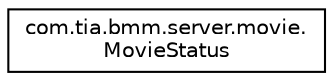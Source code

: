 digraph "Graphical Class Hierarchy"
{
 // INTERACTIVE_SVG=YES
 // LATEX_PDF_SIZE
  edge [fontname="Helvetica",fontsize="10",labelfontname="Helvetica",labelfontsize="10"];
  node [fontname="Helvetica",fontsize="10",shape=record];
  rankdir="LR";
  Node0 [label="com.tia.bmm.server.movie.\lMovieStatus",height=0.2,width=0.4,color="black", fillcolor="white", style="filled",URL="$da/d2a/enumcom_1_1tia_1_1bmm_1_1server_1_1movie_1_1_movie_status.html",tooltip=" "];
}
